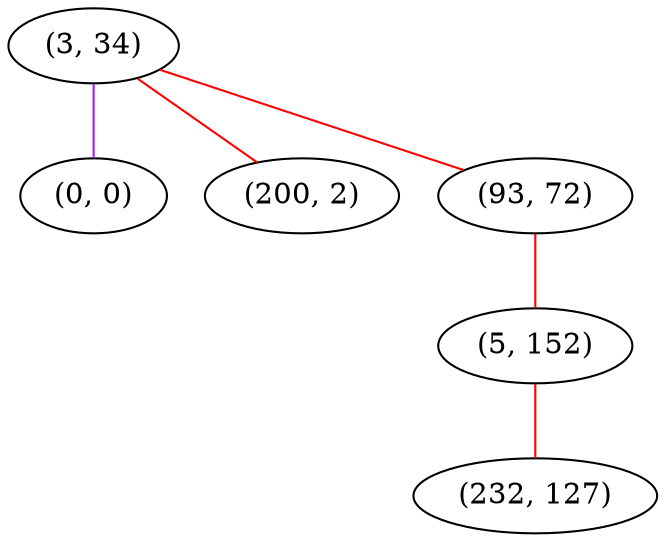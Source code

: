 graph "" {
"(3, 34)";
"(0, 0)";
"(200, 2)";
"(93, 72)";
"(5, 152)";
"(232, 127)";
"(3, 34)" -- "(0, 0)"  [color=purple, key=0, weight=4];
"(3, 34)" -- "(200, 2)"  [color=red, key=0, weight=1];
"(3, 34)" -- "(93, 72)"  [color=red, key=0, weight=1];
"(93, 72)" -- "(5, 152)"  [color=red, key=0, weight=1];
"(5, 152)" -- "(232, 127)"  [color=red, key=0, weight=1];
}
